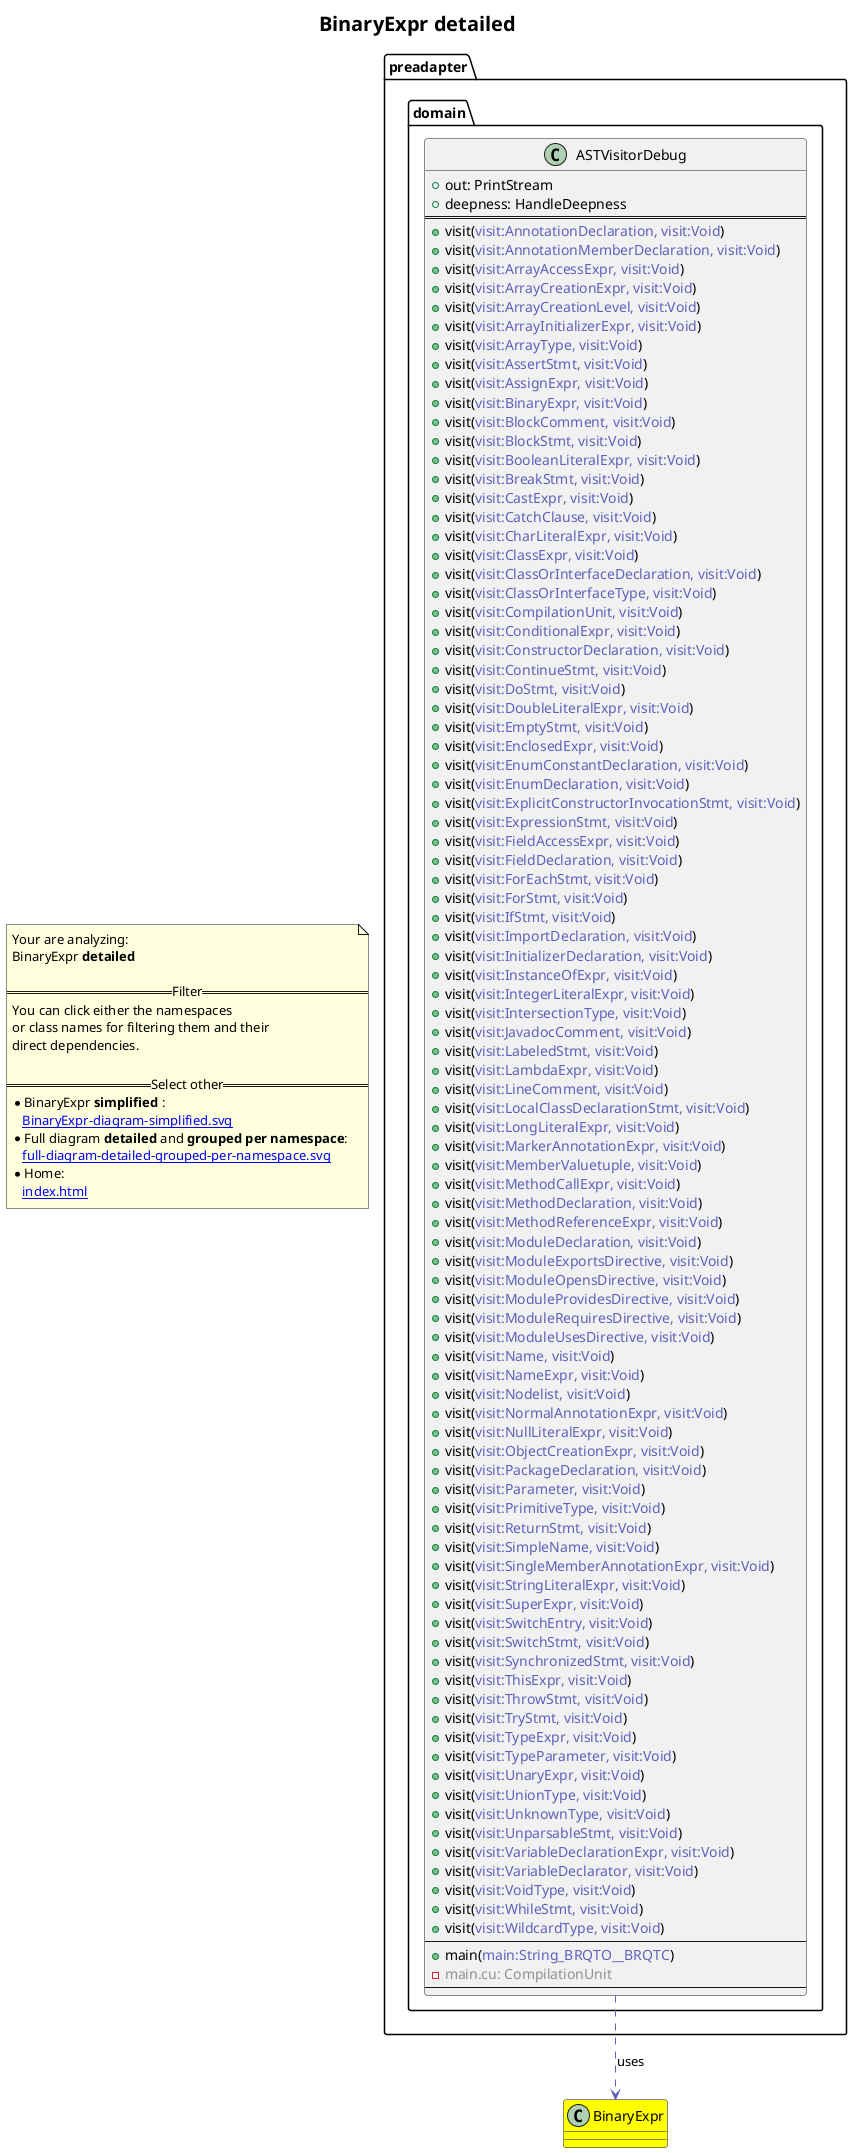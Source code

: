 @startuml
title <size:20>BinaryExpr **detailed** </size>
note "Your are analyzing:\nBinaryExpr **detailed** \n\n==Filter==\nYou can click either the namespaces \nor class names for filtering them and their\ndirect dependencies.\n\n==Select other==\n* BinaryExpr **simplified** :\n   [[BinaryExpr-diagram-simplified.svg]]\n* Full diagram **detailed** and **grouped per namespace**:\n   [[full-diagram-detailed-grouped-per-namespace.svg]]\n* Home:\n   [[index.html]]" as FloatingNote
class BinaryExpr [[BinaryExpr-diagram-detailed.svg]] #yellow {
}
  class preadapter.domain.ASTVisitorDebug [[preadapter.domain.ASTVisitorDebug-diagram-detailed.svg]]  {
    + out: PrintStream
    + deepness: HandleDeepness
==
    + visit(<font color="6060BB">visit:AnnotationDeclaration, visit:Void</font>)
    + visit(<font color="6060BB">visit:AnnotationMemberDeclaration, visit:Void</font>)
    + visit(<font color="6060BB">visit:ArrayAccessExpr, visit:Void</font>)
    + visit(<font color="6060BB">visit:ArrayCreationExpr, visit:Void</font>)
    + visit(<font color="6060BB">visit:ArrayCreationLevel, visit:Void</font>)
    + visit(<font color="6060BB">visit:ArrayInitializerExpr, visit:Void</font>)
    + visit(<font color="6060BB">visit:ArrayType, visit:Void</font>)
    + visit(<font color="6060BB">visit:AssertStmt, visit:Void</font>)
    + visit(<font color="6060BB">visit:AssignExpr, visit:Void</font>)
    + visit(<font color="6060BB">visit:BinaryExpr, visit:Void</font>)
    + visit(<font color="6060BB">visit:BlockComment, visit:Void</font>)
    + visit(<font color="6060BB">visit:BlockStmt, visit:Void</font>)
    + visit(<font color="6060BB">visit:BooleanLiteralExpr, visit:Void</font>)
    + visit(<font color="6060BB">visit:BreakStmt, visit:Void</font>)
    + visit(<font color="6060BB">visit:CastExpr, visit:Void</font>)
    + visit(<font color="6060BB">visit:CatchClause, visit:Void</font>)
    + visit(<font color="6060BB">visit:CharLiteralExpr, visit:Void</font>)
    + visit(<font color="6060BB">visit:ClassExpr, visit:Void</font>)
    + visit(<font color="6060BB">visit:ClassOrInterfaceDeclaration, visit:Void</font>)
    + visit(<font color="6060BB">visit:ClassOrInterfaceType, visit:Void</font>)
    + visit(<font color="6060BB">visit:CompilationUnit, visit:Void</font>)
    + visit(<font color="6060BB">visit:ConditionalExpr, visit:Void</font>)
    + visit(<font color="6060BB">visit:ConstructorDeclaration, visit:Void</font>)
    + visit(<font color="6060BB">visit:ContinueStmt, visit:Void</font>)
    + visit(<font color="6060BB">visit:DoStmt, visit:Void</font>)
    + visit(<font color="6060BB">visit:DoubleLiteralExpr, visit:Void</font>)
    + visit(<font color="6060BB">visit:EmptyStmt, visit:Void</font>)
    + visit(<font color="6060BB">visit:EnclosedExpr, visit:Void</font>)
    + visit(<font color="6060BB">visit:EnumConstantDeclaration, visit:Void</font>)
    + visit(<font color="6060BB">visit:EnumDeclaration, visit:Void</font>)
    + visit(<font color="6060BB">visit:ExplicitConstructorInvocationStmt, visit:Void</font>)
    + visit(<font color="6060BB">visit:ExpressionStmt, visit:Void</font>)
    + visit(<font color="6060BB">visit:FieldAccessExpr, visit:Void</font>)
    + visit(<font color="6060BB">visit:FieldDeclaration, visit:Void</font>)
    + visit(<font color="6060BB">visit:ForEachStmt, visit:Void</font>)
    + visit(<font color="6060BB">visit:ForStmt, visit:Void</font>)
    + visit(<font color="6060BB">visit:IfStmt, visit:Void</font>)
    + visit(<font color="6060BB">visit:ImportDeclaration, visit:Void</font>)
    + visit(<font color="6060BB">visit:InitializerDeclaration, visit:Void</font>)
    + visit(<font color="6060BB">visit:InstanceOfExpr, visit:Void</font>)
    + visit(<font color="6060BB">visit:IntegerLiteralExpr, visit:Void</font>)
    + visit(<font color="6060BB">visit:IntersectionType, visit:Void</font>)
    + visit(<font color="6060BB">visit:JavadocComment, visit:Void</font>)
    + visit(<font color="6060BB">visit:LabeledStmt, visit:Void</font>)
    + visit(<font color="6060BB">visit:LambdaExpr, visit:Void</font>)
    + visit(<font color="6060BB">visit:LineComment, visit:Void</font>)
    + visit(<font color="6060BB">visit:LocalClassDeclarationStmt, visit:Void</font>)
    + visit(<font color="6060BB">visit:LongLiteralExpr, visit:Void</font>)
    + visit(<font color="6060BB">visit:MarkerAnnotationExpr, visit:Void</font>)
    + visit(<font color="6060BB">visit:MemberValuetuple, visit:Void</font>)
    + visit(<font color="6060BB">visit:MethodCallExpr, visit:Void</font>)
    + visit(<font color="6060BB">visit:MethodDeclaration, visit:Void</font>)
    + visit(<font color="6060BB">visit:MethodReferenceExpr, visit:Void</font>)
    + visit(<font color="6060BB">visit:ModuleDeclaration, visit:Void</font>)
    + visit(<font color="6060BB">visit:ModuleExportsDirective, visit:Void</font>)
    + visit(<font color="6060BB">visit:ModuleOpensDirective, visit:Void</font>)
    + visit(<font color="6060BB">visit:ModuleProvidesDirective, visit:Void</font>)
    + visit(<font color="6060BB">visit:ModuleRequiresDirective, visit:Void</font>)
    + visit(<font color="6060BB">visit:ModuleUsesDirective, visit:Void</font>)
    + visit(<font color="6060BB">visit:Name, visit:Void</font>)
    + visit(<font color="6060BB">visit:NameExpr, visit:Void</font>)
    + visit(<font color="6060BB">visit:Nodelist, visit:Void</font>)
    + visit(<font color="6060BB">visit:NormalAnnotationExpr, visit:Void</font>)
    + visit(<font color="6060BB">visit:NullLiteralExpr, visit:Void</font>)
    + visit(<font color="6060BB">visit:ObjectCreationExpr, visit:Void</font>)
    + visit(<font color="6060BB">visit:PackageDeclaration, visit:Void</font>)
    + visit(<font color="6060BB">visit:Parameter, visit:Void</font>)
    + visit(<font color="6060BB">visit:PrimitiveType, visit:Void</font>)
    + visit(<font color="6060BB">visit:ReturnStmt, visit:Void</font>)
    + visit(<font color="6060BB">visit:SimpleName, visit:Void</font>)
    + visit(<font color="6060BB">visit:SingleMemberAnnotationExpr, visit:Void</font>)
    + visit(<font color="6060BB">visit:StringLiteralExpr, visit:Void</font>)
    + visit(<font color="6060BB">visit:SuperExpr, visit:Void</font>)
    + visit(<font color="6060BB">visit:SwitchEntry, visit:Void</font>)
    + visit(<font color="6060BB">visit:SwitchStmt, visit:Void</font>)
    + visit(<font color="6060BB">visit:SynchronizedStmt, visit:Void</font>)
    + visit(<font color="6060BB">visit:ThisExpr, visit:Void</font>)
    + visit(<font color="6060BB">visit:ThrowStmt, visit:Void</font>)
    + visit(<font color="6060BB">visit:TryStmt, visit:Void</font>)
    + visit(<font color="6060BB">visit:TypeExpr, visit:Void</font>)
    + visit(<font color="6060BB">visit:TypeParameter, visit:Void</font>)
    + visit(<font color="6060BB">visit:UnaryExpr, visit:Void</font>)
    + visit(<font color="6060BB">visit:UnionType, visit:Void</font>)
    + visit(<font color="6060BB">visit:UnknownType, visit:Void</font>)
    + visit(<font color="6060BB">visit:UnparsableStmt, visit:Void</font>)
    + visit(<font color="6060BB">visit:VariableDeclarationExpr, visit:Void</font>)
    + visit(<font color="6060BB">visit:VariableDeclarator, visit:Void</font>)
    + visit(<font color="6060BB">visit:VoidType, visit:Void</font>)
    + visit(<font color="6060BB">visit:WhileStmt, visit:Void</font>)
    + visit(<font color="6060BB">visit:WildcardType, visit:Void</font>)
--
    + main(<font color="6060BB">main:String_BRQTO__BRQTC</font>)
    - <font color="909090">main.cu: CompilationUnit</font>
--
  }
 ' *************************************** 
 ' *************************************** 
 ' *************************************** 
' Class relations extracted from namespace:
' 
' Class relations extracted from namespace:
' preadapter.domain
preadapter.domain.ASTVisitorDebug .[#6060BB].> BinaryExpr  : uses 
@enduml
